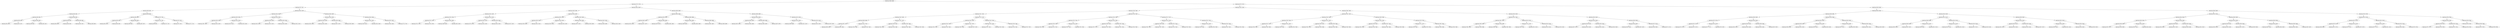 digraph G{
1899623135 [label="Node{data=[5848, 5848]}"]
1899623135 -> 1110886902
1110886902 [label="Node{data=[2776, 2776]}"]
1110886902 -> 899440059
899440059 [label="Node{data=[791, 791]}"]
899440059 -> 2131078347
2131078347 [label="Node{data=[690, 690]}"]
2131078347 -> 1091831550
1091831550 [label="Node{data=[662, 662]}"]
1091831550 -> 899227219
899227219 [label="Node{data=[658, 658]}"]
899227219 -> 1648356574
1648356574 [label="Node{data=[656, 656]}"]
1648356574 -> 806250406
806250406 [label="Node{data=[655, 655]}"]
1648356574 -> 1363977391
1363977391 [label="Node{data=[657, 657]}"]
899227219 -> 752505683
752505683 [label="Node{data=[660, 660]}"]
752505683 -> 832443146
832443146 [label="Node{data=[659, 659]}"]
752505683 -> 1919840712
1919840712 [label="Node{data=[661, 661]}"]
1091831550 -> 1186192118
1186192118 [label="Node{data=[666, 666]}"]
1186192118 -> 940399032
940399032 [label="Node{data=[664, 664]}"]
940399032 -> 2043284464
2043284464 [label="Node{data=[663, 663]}"]
940399032 -> 2024527152
2024527152 [label="Node{data=[665, 665]}"]
1186192118 -> 538428601
538428601 [label="Node{data=[668, 668]}"]
538428601 -> 1912969626
1912969626 [label="Node{data=[667, 667]}"]
538428601 -> 1538890145
1538890145 [label="Node{data=[669, 669]}"]
2131078347 -> 2099107251
2099107251 [label="Node{data=[698, 698]}"]
2099107251 -> 1672602789
1672602789 [label="Node{data=[694, 694]}"]
1672602789 -> 1034319872
1034319872 [label="Node{data=[692, 692]}"]
1034319872 -> 717593220
717593220 [label="Node{data=[691, 691]}"]
1034319872 -> 971399714
971399714 [label="Node{data=[693, 693]}"]
1672602789 -> 1428041079
1428041079 [label="Node{data=[696, 696]}"]
1428041079 -> 1534470572
1534470572 [label="Node{data=[695, 695]}"]
1428041079 -> 1566677500
1566677500 [label="Node{data=[697, 697]}"]
2099107251 -> 1461454592
1461454592 [label="Node{data=[702, 702]}"]
1461454592 -> 1934486785
1934486785 [label="Node{data=[700, 700]}"]
1934486785 -> 421302669
421302669 [label="Node{data=[699, 699]}"]
1934486785 -> 1214465323
1214465323 [label="Node{data=[701, 701]}"]
1461454592 -> 2146467616
2146467616 [label="Node{data=[704, 704]}"]
2146467616 -> 1674162234
1674162234 [label="Node{data=[703, 703]}"]
2146467616 -> 514118967
514118967 [label="Node{data=[751, 751]}"]
899440059 -> 1279037909
1279037909 [label="Node{data=[2032, 2032]}"]
1279037909 -> 818540045
818540045 [label="Node{data=[2024, 2024]}"]
818540045 -> 514838606
514838606 [label="Node{data=[2020, 2020]}"]
514838606 -> 639280065
639280065 [label="Node{data=[2018, 2018]}"]
639280065 -> 234892526
234892526 [label="Node{data=[1987, 1987]}"]
639280065 -> 1900413605
1900413605 [label="Node{data=[2019, 2019]}"]
514838606 -> 294355299
294355299 [label="Node{data=[2022, 2022]}"]
294355299 -> 1652309048
1652309048 [label="Node{data=[2021, 2021]}"]
294355299 -> 1838418885
1838418885 [label="Node{data=[2023, 2023]}"]
818540045 -> 747007992
747007992 [label="Node{data=[2028, 2028]}"]
747007992 -> 1640719250
1640719250 [label="Node{data=[2026, 2026]}"]
1640719250 -> 1658130031
1658130031 [label="Node{data=[2025, 2025]}"]
1640719250 -> 793967571
793967571 [label="Node{data=[2027, 2027]}"]
747007992 -> 808761454
808761454 [label="Node{data=[2030, 2030]}"]
808761454 -> 182032905
182032905 [label="Node{data=[2029, 2029]}"]
808761454 -> 1077234507
1077234507 [label="Node{data=[2031, 2031]}"]
1279037909 -> 2021764349
2021764349 [label="Node{data=[2040, 2040]}"]
2021764349 -> 1843633227
1843633227 [label="Node{data=[2036, 2036]}"]
1843633227 -> 724326956
724326956 [label="Node{data=[2034, 2034]}"]
724326956 -> 1101603601
1101603601 [label="Node{data=[2033, 2033]}"]
724326956 -> 876255645
876255645 [label="Node{data=[2035, 2035]}"]
1843633227 -> 1170885269
1170885269 [label="Node{data=[2038, 2038]}"]
1170885269 -> 209618234
209618234 [label="Node{data=[2037, 2037]}"]
1170885269 -> 71802383
71802383 [label="Node{data=[2039, 2039]}"]
2021764349 -> 1691421035
1691421035 [label="Node{data=[2044, 2044]}"]
1691421035 -> 1935174022
1935174022 [label="Node{data=[2042, 2042]}"]
1935174022 -> 200766850
200766850 [label="Node{data=[2041, 2041]}"]
1935174022 -> 871900437
871900437 [label="Node{data=[2043, 2043]}"]
1691421035 -> 1594816592
1594816592 [label="Node{data=[2067, 2067]}"]
1594816592 -> 1865068142
1865068142 [label="Node{data=[2045, 2045]}"]
1594816592 -> 1606520172
1606520172 [label="Node{data=[2774, 2774]}"]
1110886902 -> 761518860
761518860 [label="Node{data=[3823, 3823]}"]
761518860 -> 84372104
84372104 [label="Node{data=[3328, 3328]}"]
84372104 -> 1071971736
1071971736 [label="Node{data=[3105, 3105]}"]
1071971736 -> 1813888485
1813888485 [label="Node{data=[2794, 2794]}"]
1813888485 -> 1603645649
1603645649 [label="Node{data=[2792, 2792]}"]
1603645649 -> 1635304065
1635304065 [label="Node{data=[2791, 2791]}"]
1603645649 -> 2036919051
2036919051 [label="Node{data=[2793, 2793]}"]
1813888485 -> 2015073110
2015073110 [label="Node{data=[2856, 2856]}"]
2015073110 -> 184203196
184203196 [label="Node{data=[2830, 2830]}"]
2015073110 -> 766574760
766574760 [label="Node{data=[2891, 2891]}"]
1071971736 -> 322934438
322934438 [label="Node{data=[3324, 3324]}"]
322934438 -> 924464820
924464820 [label="Node{data=[3322, 3322]}"]
924464820 -> 1744974012
1744974012 [label="Node{data=[3276, 3276]}"]
924464820 -> 1301535060
1301535060 [label="Node{data=[3323, 3323]}"]
322934438 -> 586607846
586607846 [label="Node{data=[3326, 3326]}"]
586607846 -> 1145033114
1145033114 [label="Node{data=[3325, 3325]}"]
586607846 -> 1027706481
1027706481 [label="Node{data=[3327, 3327]}"]
84372104 -> 1850456564
1850456564 [label="Node{data=[3336, 3336]}"]
1850456564 -> 2068834567
2068834567 [label="Node{data=[3332, 3332]}"]
2068834567 -> 1095128309
1095128309 [label="Node{data=[3330, 3330]}"]
1095128309 -> 1891989674
1891989674 [label="Node{data=[3329, 3329]}"]
1095128309 -> 1139993439
1139993439 [label="Node{data=[3331, 3331]}"]
2068834567 -> 1206986231
1206986231 [label="Node{data=[3334, 3334]}"]
1206986231 -> 887300096
887300096 [label="Node{data=[3333, 3333]}"]
1206986231 -> 1874333214
1874333214 [label="Node{data=[3335, 3335]}"]
1850456564 -> 994359461
994359461 [label="Node{data=[3340, 3340]}"]
994359461 -> 1976892583
1976892583 [label="Node{data=[3338, 3338]}"]
1976892583 -> 1478111549
1478111549 [label="Node{data=[3337, 3337]}"]
1976892583 -> 2004683998
2004683998 [label="Node{data=[3339, 3339]}"]
994359461 -> 1776419588
1776419588 [label="Node{data=[3435, 3435]}"]
1776419588 -> 989981531
989981531 [label="Node{data=[3369, 3369]}"]
1776419588 -> 840672991
840672991 [label="Node{data=[3462, 3462]}"]
761518860 -> 757028798
757028798 [label="Node{data=[4090, 4090]}"]
757028798 -> 1411160890
1411160890 [label="Node{data=[4082, 4082]}"]
1411160890 -> 1618213329
1618213329 [label="Node{data=[4078, 4078]}"]
1618213329 -> 254903902
254903902 [label="Node{data=[4045, 4045]}"]
254903902 -> 1489273505
1489273505 [label="Node{data=[4010, 4010]}"]
254903902 -> 1756432328
1756432328 [label="Node{data=[4077, 4077]}"]
1618213329 -> 401856126
401856126 [label="Node{data=[4080, 4080]}"]
401856126 -> 343122344
343122344 [label="Node{data=[4079, 4079]}"]
401856126 -> 1759438861
1759438861 [label="Node{data=[4081, 4081]}"]
1411160890 -> 137444761
137444761 [label="Node{data=[4086, 4086]}"]
137444761 -> 33049287
33049287 [label="Node{data=[4084, 4084]}"]
33049287 -> 143644081
143644081 [label="Node{data=[4083, 4083]}"]
33049287 -> 386845229
386845229 [label="Node{data=[4085, 4085]}"]
137444761 -> 382918816
382918816 [label="Node{data=[4088, 4088]}"]
382918816 -> 1438596815
1438596815 [label="Node{data=[4087, 4087]}"]
382918816 -> 602626964
602626964 [label="Node{data=[4089, 4089]}"]
757028798 -> 1121301094
1121301094 [label="Node{data=[4098, 4098]}"]
1121301094 -> 1132699004
1132699004 [label="Node{data=[4094, 4094]}"]
1132699004 -> 1877383813
1877383813 [label="Node{data=[4092, 4092]}"]
1877383813 -> 371743510
371743510 [label="Node{data=[4091, 4091]}"]
1877383813 -> 2030144823
2030144823 [label="Node{data=[4093, 4093]}"]
1132699004 -> 641107734
641107734 [label="Node{data=[4096, 4096]}"]
641107734 -> 2103383015
2103383015 [label="Node{data=[4095, 4095]}"]
641107734 -> 695932849
695932849 [label="Node{data=[4097, 4097]}"]
1121301094 -> 1558597532
1558597532 [label="Node{data=[4102, 4102]}"]
1558597532 -> 1325034785
1325034785 [label="Node{data=[4100, 4100]}"]
1325034785 -> 1262460722
1262460722 [label="Node{data=[4099, 4099]}"]
1325034785 -> 973660027
973660027 [label="Node{data=[4101, 4101]}"]
1558597532 -> 1417473289
1417473289 [label="Node{data=[4134, 4134]}"]
1417473289 -> 1240596930
1240596930 [label="Node{data=[4103, 4103]}"]
1417473289 -> 2114179521
2114179521 [label="Node{data=[4192, 4192]}"]
1899623135 -> 42744445
42744445 [label="Node{data=[9172, 9172]}"]
42744445 -> 833330048
833330048 [label="Node{data=[7625, 7625]}"]
833330048 -> 1745772646
1745772646 [label="Node{data=[7548, 7548]}"]
1745772646 -> 140716415
140716415 [label="Node{data=[7451, 7451]}"]
140716415 -> 1809819100
1809819100 [label="Node{data=[7443, 7443]}"]
1809819100 -> 105206972
105206972 [label="Node{data=[6566, 6566]}"]
105206972 -> 500369730
500369730 [label="Node{data=[5871, 5871]}"]
500369730 -> 216720214
216720214 [label="Node{data=[5855, 5855]}"]
500369730 -> 437077586
437077586 [label="Node{data=[5901, 5901]}"]
105206972 -> 918618395
918618395 [label="Node{data=[7441, 7441]}"]
918618395 -> 861771672
861771672 [label="Node{data=[7440, 7440]}"]
918618395 -> 1752572662
1752572662 [label="Node{data=[7442, 7442]}"]
1809819100 -> 414828156
414828156 [label="Node{data=[7447, 7447]}"]
414828156 -> 651085225
651085225 [label="Node{data=[7445, 7445]}"]
651085225 -> 2037413823
2037413823 [label="Node{data=[7444, 7444]}"]
651085225 -> 550013941
550013941 [label="Node{data=[7446, 7446]}"]
414828156 -> 1981035446
1981035446 [label="Node{data=[7449, 7449]}"]
1981035446 -> 648495952
648495952 [label="Node{data=[7448, 7448]}"]
1981035446 -> 1552946612
1552946612 [label="Node{data=[7450, 7450]}"]
140716415 -> 954444528
954444528 [label="Node{data=[7513, 7513]}"]
954444528 -> 1866315737
1866315737 [label="Node{data=[7455, 7455]}"]
1866315737 -> 1931269293
1931269293 [label="Node{data=[7453, 7453]}"]
1931269293 -> 805130959
805130959 [label="Node{data=[7452, 7452]}"]
1931269293 -> 183294442
183294442 [label="Node{data=[7454, 7454]}"]
1866315737 -> 141370385
141370385 [label="Node{data=[7457, 7457]}"]
141370385 -> 490807309
490807309 [label="Node{data=[7456, 7456]}"]
141370385 -> 1483698752
1483698752 [label="Node{data=[7467, 7467]}"]
954444528 -> 874562350
874562350 [label="Node{data=[7544, 7544]}"]
874562350 -> 1426863127
1426863127 [label="Node{data=[7542, 7542]}"]
1426863127 -> 1104750579
1104750579 [label="Node{data=[7541, 7541]}"]
1426863127 -> 1653055738
1653055738 [label="Node{data=[7543, 7543]}"]
874562350 -> 1342977591
1342977591 [label="Node{data=[7546, 7546]}"]
1342977591 -> 1679039661
1679039661 [label="Node{data=[7545, 7545]}"]
1342977591 -> 1819957603
1819957603 [label="Node{data=[7547, 7547]}"]
1745772646 -> 858104934
858104934 [label="Node{data=[7564, 7564]}"]
858104934 -> 44663227
44663227 [label="Node{data=[7556, 7556]}"]
44663227 -> 1176245303
1176245303 [label="Node{data=[7552, 7552]}"]
1176245303 -> 2014575830
2014575830 [label="Node{data=[7550, 7550]}"]
2014575830 -> 1720410406
1720410406 [label="Node{data=[7549, 7549]}"]
2014575830 -> 685867029
685867029 [label="Node{data=[7551, 7551]}"]
1176245303 -> 242914450
242914450 [label="Node{data=[7554, 7554]}"]
242914450 -> 1768434887
1768434887 [label="Node{data=[7553, 7553]}"]
242914450 -> 1415045789
1415045789 [label="Node{data=[7555, 7555]}"]
44663227 -> 1888624938
1888624938 [label="Node{data=[7560, 7560]}"]
1888624938 -> 714536366
714536366 [label="Node{data=[7558, 7558]}"]
714536366 -> 36764207
36764207 [label="Node{data=[7557, 7557]}"]
714536366 -> 1771615230
1771615230 [label="Node{data=[7559, 7559]}"]
1888624938 -> 149046422
149046422 [label="Node{data=[7562, 7562]}"]
149046422 -> 365231009
365231009 [label="Node{data=[7561, 7561]}"]
149046422 -> 278960820
278960820 [label="Node{data=[7563, 7563]}"]
858104934 -> 1015794717
1015794717 [label="Node{data=[7617, 7617]}"]
1015794717 -> 643295726
643295726 [label="Node{data=[7613, 7613]}"]
643295726 -> 343676790
343676790 [label="Node{data=[7566, 7566]}"]
343676790 -> 10308215
10308215 [label="Node{data=[7565, 7565]}"]
343676790 -> 1653900637
1653900637 [label="Node{data=[7567, 7567]}"]
643295726 -> 2073368696
2073368696 [label="Node{data=[7615, 7615]}"]
2073368696 -> 254175195
254175195 [label="Node{data=[7614, 7614]}"]
2073368696 -> 1694649018
1694649018 [label="Node{data=[7616, 7616]}"]
1015794717 -> 603624746
603624746 [label="Node{data=[7621, 7621]}"]
603624746 -> 1895768053
1895768053 [label="Node{data=[7619, 7619]}"]
1895768053 -> 1281078926
1281078926 [label="Node{data=[7618, 7618]}"]
1895768053 -> 997941797
997941797 [label="Node{data=[7620, 7620]}"]
603624746 -> 1289741221
1289741221 [label="Node{data=[7623, 7623]}"]
1289741221 -> 1146576252
1146576252 [label="Node{data=[7622, 7622]}"]
1289741221 -> 1437166782
1437166782 [label="Node{data=[7624, 7624]}"]
833330048 -> 899896932
899896932 [label="Node{data=[7683, 7683]}"]
899896932 -> 114444734
114444734 [label="Node{data=[7641, 7641]}"]
114444734 -> 2014333093
2014333093 [label="Node{data=[7633, 7633]}"]
2014333093 -> 1715607429
1715607429 [label="Node{data=[7629, 7629]}"]
1715607429 -> 1241345375
1241345375 [label="Node{data=[7627, 7627]}"]
1241345375 -> 1576419943
1576419943 [label="Node{data=[7626, 7626]}"]
1241345375 -> 660171804
660171804 [label="Node{data=[7628, 7628]}"]
1715607429 -> 1364306253
1364306253 [label="Node{data=[7631, 7631]}"]
1364306253 -> 1935978925
1935978925 [label="Node{data=[7630, 7630]}"]
1364306253 -> 485368028
485368028 [label="Node{data=[7632, 7632]}"]
2014333093 -> 1882953425
1882953425 [label="Node{data=[7637, 7637]}"]
1882953425 -> 746345050
746345050 [label="Node{data=[7635, 7635]}"]
746345050 -> 2059630497
2059630497 [label="Node{data=[7634, 7634]}"]
746345050 -> 390480101
390480101 [label="Node{data=[7636, 7636]}"]
1882953425 -> 1005044162
1005044162 [label="Node{data=[7639, 7639]}"]
1005044162 -> 1967635046
1967635046 [label="Node{data=[7638, 7638]}"]
1005044162 -> 349742352
349742352 [label="Node{data=[7640, 7640]}"]
114444734 -> 826052102
826052102 [label="Node{data=[7649, 7649]}"]
826052102 -> 877699122
877699122 [label="Node{data=[7645, 7645]}"]
877699122 -> 2081208404
2081208404 [label="Node{data=[7643, 7643]}"]
2081208404 -> 757953248
757953248 [label="Node{data=[7642, 7642]}"]
2081208404 -> 2016708093
2016708093 [label="Node{data=[7644, 7644]}"]
877699122 -> 1238690809
1238690809 [label="Node{data=[7647, 7647]}"]
1238690809 -> 1350771855
1350771855 [label="Node{data=[7646, 7646]}"]
1238690809 -> 377480717
377480717 [label="Node{data=[7648, 7648]}"]
826052102 -> 1253610066
1253610066 [label="Node{data=[7679, 7679]}"]
1253610066 -> 610083807
610083807 [label="Node{data=[7677, 7677]}"]
610083807 -> 1840499847
1840499847 [label="Node{data=[7650, 7650]}"]
610083807 -> 68489394
68489394 [label="Node{data=[7678, 7678]}"]
1253610066 -> 170997856
170997856 [label="Node{data=[7681, 7681]}"]
170997856 -> 1195352354
1195352354 [label="Node{data=[7680, 7680]}"]
170997856 -> 882608822
882608822 [label="Node{data=[7682, 7682]}"]
899896932 -> 413637655
413637655 [label="Node{data=[9156, 9156]}"]
413637655 -> 467027291
467027291 [label="Node{data=[7691, 7691]}"]
467027291 -> 559595954
559595954 [label="Node{data=[7687, 7687]}"]
559595954 -> 1232871701
1232871701 [label="Node{data=[7685, 7685]}"]
1232871701 -> 1839155977
1839155977 [label="Node{data=[7684, 7684]}"]
1232871701 -> 1154103164
1154103164 [label="Node{data=[7686, 7686]}"]
559595954 -> 870988038
870988038 [label="Node{data=[7689, 7689]}"]
870988038 -> 456573671
456573671 [label="Node{data=[7688, 7688]}"]
870988038 -> 216405387
216405387 [label="Node{data=[7690, 7690]}"]
467027291 -> 427991740
427991740 [label="Node{data=[9152, 9152]}"]
427991740 -> 2076351107
2076351107 [label="Node{data=[7735, 7735]}"]
2076351107 -> 1456365286
1456365286 [label="Node{data=[7692, 7692]}"]
2076351107 -> 1782072313
1782072313 [label="Node{data=[9151, 9151]}"]
427991740 -> 1713609536
1713609536 [label="Node{data=[9154, 9154]}"]
1713609536 -> 165286789
165286789 [label="Node{data=[9153, 9153]}"]
1713609536 -> 759645494
759645494 [label="Node{data=[9155, 9155]}"]
413637655 -> 97058028
97058028 [label="Node{data=[9164, 9164]}"]
97058028 -> 2144050830
2144050830 [label="Node{data=[9160, 9160]}"]
2144050830 -> 643103945
643103945 [label="Node{data=[9158, 9158]}"]
643103945 -> 833446848
833446848 [label="Node{data=[9157, 9157]}"]
643103945 -> 1942013573
1942013573 [label="Node{data=[9159, 9159]}"]
2144050830 -> 1348209053
1348209053 [label="Node{data=[9162, 9162]}"]
1348209053 -> 1366230507
1366230507 [label="Node{data=[9161, 9161]}"]
1348209053 -> 184995685
184995685 [label="Node{data=[9163, 9163]}"]
97058028 -> 2114442350
2114442350 [label="Node{data=[9168, 9168]}"]
2114442350 -> 1319582418
1319582418 [label="Node{data=[9166, 9166]}"]
1319582418 -> 1733177008
1733177008 [label="Node{data=[9165, 9165]}"]
1319582418 -> 1510910171
1510910171 [label="Node{data=[9167, 9167]}"]
2114442350 -> 443200336
443200336 [label="Node{data=[9170, 9170]}"]
443200336 -> 1835821925
1835821925 [label="Node{data=[9169, 9169]}"]
443200336 -> 2076308438
2076308438 [label="Node{data=[9171, 9171]}"]
42744445 -> 1411830789
1411830789 [label="Node{data=[9236, 9236]}"]
1411830789 -> 463019490
463019490 [label="Node{data=[9204, 9204]}"]
463019490 -> 362834615
362834615 [label="Node{data=[9188, 9188]}"]
362834615 -> 1628140694
1628140694 [label="Node{data=[9180, 9180]}"]
1628140694 -> 65999438
65999438 [label="Node{data=[9176, 9176]}"]
65999438 -> 1347058140
1347058140 [label="Node{data=[9174, 9174]}"]
1347058140 -> 1185502384
1185502384 [label="Node{data=[9173, 9173]}"]
1347058140 -> 2092709687
2092709687 [label="Node{data=[9175, 9175]}"]
65999438 -> 121255820
121255820 [label="Node{data=[9178, 9178]}"]
121255820 -> 79505966
79505966 [label="Node{data=[9177, 9177]}"]
121255820 -> 146666205
146666205 [label="Node{data=[9179, 9179]}"]
1628140694 -> 363166066
363166066 [label="Node{data=[9184, 9184]}"]
363166066 -> 1140173341
1140173341 [label="Node{data=[9182, 9182]}"]
1140173341 -> 787743767
787743767 [label="Node{data=[9181, 9181]}"]
1140173341 -> 1228419086
1228419086 [label="Node{data=[9183, 9183]}"]
363166066 -> 2003349170
2003349170 [label="Node{data=[9186, 9186]}"]
2003349170 -> 430135040
430135040 [label="Node{data=[9185, 9185]}"]
2003349170 -> 402205855
402205855 [label="Node{data=[9187, 9187]}"]
362834615 -> 524932654
524932654 [label="Node{data=[9196, 9196]}"]
524932654 -> 770111051
770111051 [label="Node{data=[9192, 9192]}"]
770111051 -> 780054432
780054432 [label="Node{data=[9190, 9190]}"]
780054432 -> 1883104036
1883104036 [label="Node{data=[9189, 9189]}"]
780054432 -> 563389355
563389355 [label="Node{data=[9191, 9191]}"]
770111051 -> 995773820
995773820 [label="Node{data=[9194, 9194]}"]
995773820 -> 1619191320
1619191320 [label="Node{data=[9193, 9193]}"]
995773820 -> 2142838255
2142838255 [label="Node{data=[9195, 9195]}"]
524932654 -> 2067034184
2067034184 [label="Node{data=[9200, 9200]}"]
2067034184 -> 317518847
317518847 [label="Node{data=[9198, 9198]}"]
317518847 -> 1705600412
1705600412 [label="Node{data=[9197, 9197]}"]
317518847 -> 1388858019
1388858019 [label="Node{data=[9199, 9199]}"]
2067034184 -> 170317442
170317442 [label="Node{data=[9202, 9202]}"]
170317442 -> 2132852530
2132852530 [label="Node{data=[9201, 9201]}"]
170317442 -> 1359716559
1359716559 [label="Node{data=[9203, 9203]}"]
463019490 -> 1090938143
1090938143 [label="Node{data=[9220, 9220]}"]
1090938143 -> 2099784059
2099784059 [label="Node{data=[9212, 9212]}"]
2099784059 -> 118214851
118214851 [label="Node{data=[9208, 9208]}"]
118214851 -> 185210165
185210165 [label="Node{data=[9206, 9206]}"]
185210165 -> 2044114902
2044114902 [label="Node{data=[9205, 9205]}"]
185210165 -> 1166617190
1166617190 [label="Node{data=[9207, 9207]}"]
118214851 -> 484272092
484272092 [label="Node{data=[9210, 9210]}"]
484272092 -> 1202023119
1202023119 [label="Node{data=[9209, 9209]}"]
484272092 -> 184618474
184618474 [label="Node{data=[9211, 9211]}"]
2099784059 -> 131587318
131587318 [label="Node{data=[9216, 9216]}"]
131587318 -> 1883482199
1883482199 [label="Node{data=[9214, 9214]}"]
1883482199 -> 484202370
484202370 [label="Node{data=[9213, 9213]}"]
1883482199 -> 523335598
523335598 [label="Node{data=[9215, 9215]}"]
131587318 -> 641214674
641214674 [label="Node{data=[9218, 9218]}"]
641214674 -> 1272200530
1272200530 [label="Node{data=[9217, 9217]}"]
641214674 -> 902431725
902431725 [label="Node{data=[9219, 9219]}"]
1090938143 -> 567451389
567451389 [label="Node{data=[9228, 9228]}"]
567451389 -> 1179344045
1179344045 [label="Node{data=[9224, 9224]}"]
1179344045 -> 740284315
740284315 [label="Node{data=[9222, 9222]}"]
740284315 -> 1227848862
1227848862 [label="Node{data=[9221, 9221]}"]
740284315 -> 2092901936
2092901936 [label="Node{data=[9223, 9223]}"]
1179344045 -> 1619895102
1619895102 [label="Node{data=[9226, 9226]}"]
1619895102 -> 846988219
846988219 [label="Node{data=[9225, 9225]}"]
1619895102 -> 8733414
8733414 [label="Node{data=[9227, 9227]}"]
567451389 -> 84830816
84830816 [label="Node{data=[9232, 9232]}"]
84830816 -> 144158124
144158124 [label="Node{data=[9230, 9230]}"]
144158124 -> 1512314590
1512314590 [label="Node{data=[9229, 9229]}"]
144158124 -> 1889332494
1889332494 [label="Node{data=[9231, 9231]}"]
84830816 -> 112706583
112706583 [label="Node{data=[9234, 9234]}"]
112706583 -> 871949216
871949216 [label="Node{data=[9233, 9233]}"]
112706583 -> 1234211303
1234211303 [label="Node{data=[9235, 9235]}"]
1411830789 -> 1584652614
1584652614 [label="Node{data=[9268, 9268]}"]
1584652614 -> 1725698531
1725698531 [label="Node{data=[9252, 9252]}"]
1725698531 -> 315427707
315427707 [label="Node{data=[9244, 9244]}"]
315427707 -> 1604304748
1604304748 [label="Node{data=[9240, 9240]}"]
1604304748 -> 514268168
514268168 [label="Node{data=[9238, 9238]}"]
514268168 -> 418530614
418530614 [label="Node{data=[9237, 9237]}"]
514268168 -> 1646134144
1646134144 [label="Node{data=[9239, 9239]}"]
1604304748 -> 1087943792
1087943792 [label="Node{data=[9242, 9242]}"]
1087943792 -> 1723447103
1723447103 [label="Node{data=[9241, 9241]}"]
1087943792 -> 1827177771
1827177771 [label="Node{data=[9243, 9243]}"]
315427707 -> 2121828661
2121828661 [label="Node{data=[9248, 9248]}"]
2121828661 -> 2064046526
2064046526 [label="Node{data=[9246, 9246]}"]
2064046526 -> 1345161646
1345161646 [label="Node{data=[9245, 9245]}"]
2064046526 -> 2026147677
2026147677 [label="Node{data=[9247, 9247]}"]
2121828661 -> 1120895057
1120895057 [label="Node{data=[9250, 9250]}"]
1120895057 -> 264862367
264862367 [label="Node{data=[9249, 9249]}"]
1120895057 -> 857072177
857072177 [label="Node{data=[9251, 9251]}"]
1725698531 -> 1870081385
1870081385 [label="Node{data=[9260, 9260]}"]
1870081385 -> 1359275486
1359275486 [label="Node{data=[9256, 9256]}"]
1359275486 -> 358441187
358441187 [label="Node{data=[9254, 9254]}"]
358441187 -> 155524115
155524115 [label="Node{data=[9253, 9253]}"]
358441187 -> 1603236919
1603236919 [label="Node{data=[9255, 9255]}"]
1359275486 -> 693321741
693321741 [label="Node{data=[9258, 9258]}"]
693321741 -> 1467447228
1467447228 [label="Node{data=[9257, 9257]}"]
693321741 -> 1987267781
1987267781 [label="Node{data=[9259, 9259]}"]
1870081385 -> 1383702768
1383702768 [label="Node{data=[9264, 9264]}"]
1383702768 -> 1629082010
1629082010 [label="Node{data=[9262, 9262]}"]
1629082010 -> 230654098
230654098 [label="Node{data=[9261, 9261]}"]
1629082010 -> 1632039044
1632039044 [label="Node{data=[9263, 9263]}"]
1383702768 -> 2124919420
2124919420 [label="Node{data=[9266, 9266]}"]
2124919420 -> 1369254195
1369254195 [label="Node{data=[9265, 9265]}"]
2124919420 -> 551000194
551000194 [label="Node{data=[9267, 9267]}"]
1584652614 -> 1992527564
1992527564 [label="Node{data=[9756, 9756]}"]
1992527564 -> 901051962
901051962 [label="Node{data=[9276, 9276]}"]
901051962 -> 223905038
223905038 [label="Node{data=[9272, 9272]}"]
223905038 -> 299306927
299306927 [label="Node{data=[9270, 9270]}"]
299306927 -> 2072532663
2072532663 [label="Node{data=[9269, 9269]}"]
299306927 -> 1772055258
1772055258 [label="Node{data=[9271, 9271]}"]
223905038 -> 547811858
547811858 [label="Node{data=[9274, 9274]}"]
547811858 -> 161823710
161823710 [label="Node{data=[9273, 9273]}"]
547811858 -> 807528883
807528883 [label="Node{data=[9275, 9275]}"]
901051962 -> 586845399
586845399 [label="Node{data=[9525, 9525]}"]
586845399 -> 895208696
895208696 [label="Node{data=[9278, 9278]}"]
895208696 -> 352352838
352352838 [label="Node{data=[9277, 9277]}"]
895208696 -> 718497060
718497060 [label="Node{data=[9311, 9311]}"]
586845399 -> 1547294877
1547294877 [label="Node{data=[9754, 9754]}"]
1547294877 -> 938406894
938406894 [label="Node{data=[9562, 9562]}"]
1547294877 -> 556428575
556428575 [label="Node{data=[9755, 9755]}"]
1992527564 -> 283235931
283235931 [label="Node{data=[9764, 9764]}"]
283235931 -> 34478570
34478570 [label="Node{data=[9760, 9760]}"]
34478570 -> 1111485382
1111485382 [label="Node{data=[9758, 9758]}"]
1111485382 -> 806302731
806302731 [label="Node{data=[9757, 9757]}"]
1111485382 -> 776105823
776105823 [label="Node{data=[9759, 9759]}"]
34478570 -> 1559355956
1559355956 [label="Node{data=[9762, 9762]}"]
1559355956 -> 1630360503
1630360503 [label="Node{data=[9761, 9761]}"]
1559355956 -> 684428533
684428533 [label="Node{data=[9763, 9763]}"]
283235931 -> 365835812
365835812 [label="Node{data=[9766, 9766]}"]
365835812 -> 1191020267
1191020267 [label="Node{data=[9765, 9765]}"]
365835812 -> 1304876392
1304876392 [label="Node{data=[9768, 9768]}"]
1304876392 -> 966673409
966673409 [label="Node{data=[9767, 9767]}"]
1304876392 -> 1560619520
1560619520 [label="Node{data=[9769, 9769]}"]
}